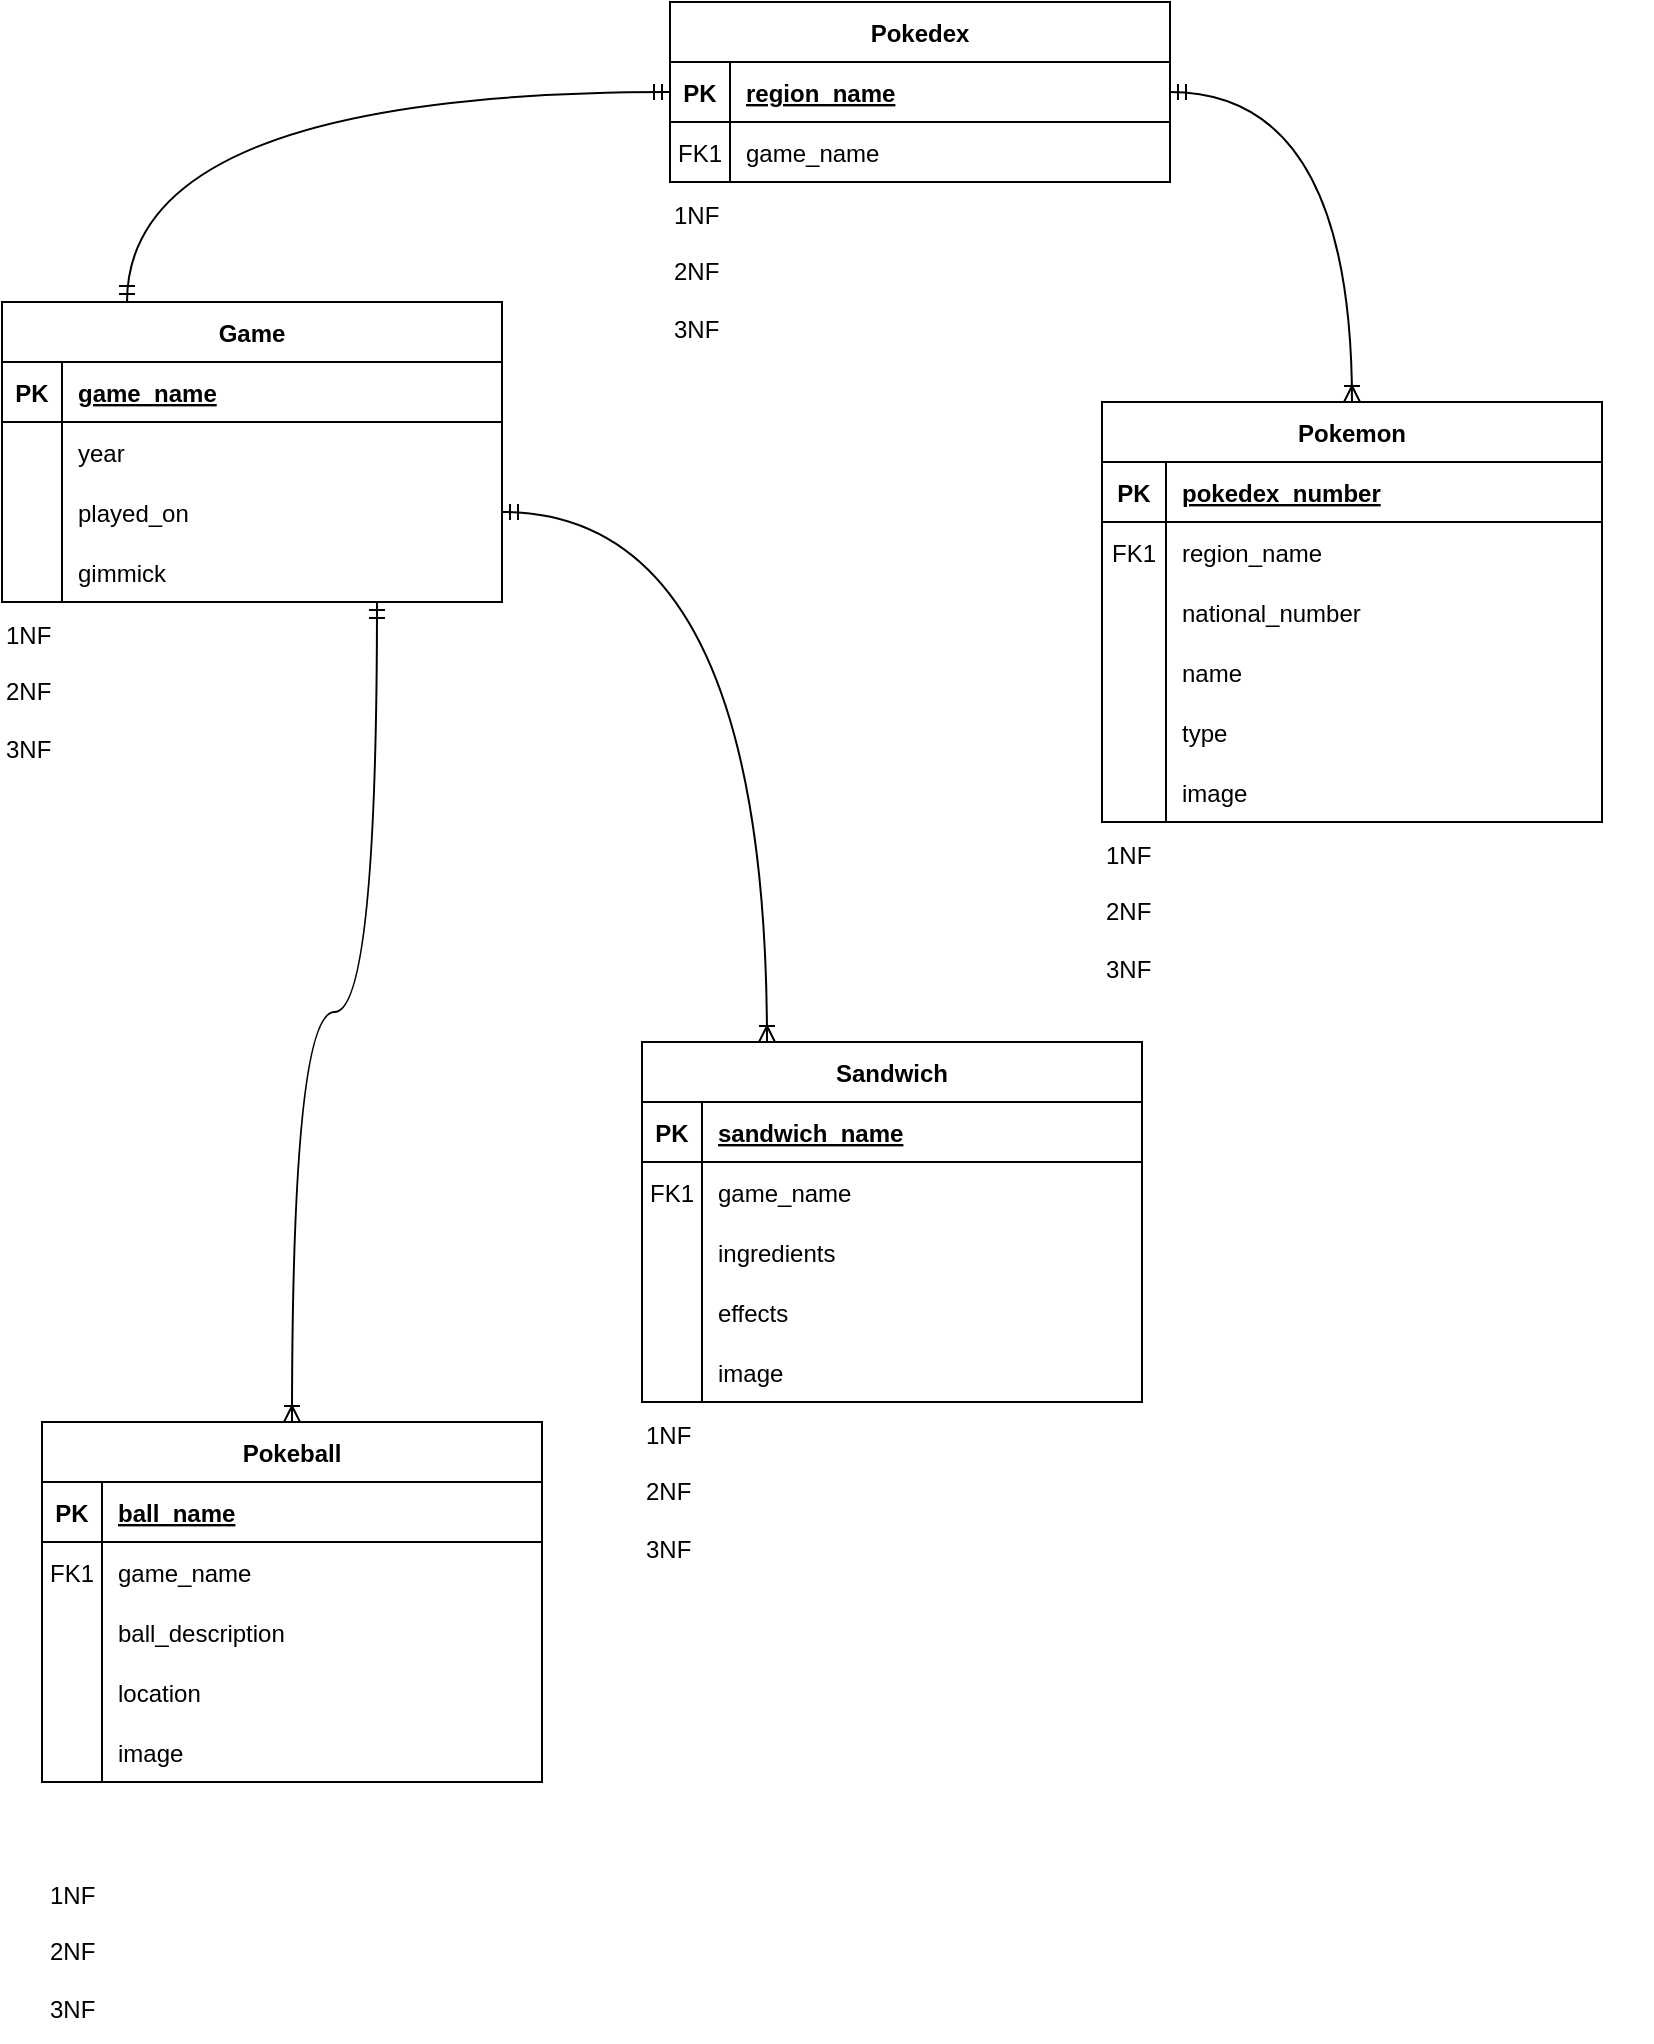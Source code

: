 <mxfile version="20.8.16" type="device"><diagram id="R2lEEEUBdFMjLlhIrx00" name="Page-1"><mxGraphModel dx="1908" dy="1434" grid="1" gridSize="10" guides="1" tooltips="1" connect="1" arrows="1" fold="1" page="1" pageScale="1" pageWidth="850" pageHeight="1100" math="0" shadow="0" extFonts="Permanent Marker^https://fonts.googleapis.com/css?family=Permanent+Marker"><root><mxCell id="0"/><mxCell id="1" parent="0"/><mxCell id="LF2qA4TFk4raXWjso5LH-1" value="Pokedex" style="shape=table;startSize=30;container=1;collapsible=1;childLayout=tableLayout;fixedRows=1;rowLines=0;fontStyle=1;align=center;resizeLast=1;" vertex="1" parent="1"><mxGeometry x="364" y="10" width="250" height="90" as="geometry"/></mxCell><mxCell id="LF2qA4TFk4raXWjso5LH-2" value="" style="shape=partialRectangle;collapsible=0;dropTarget=0;pointerEvents=0;fillColor=none;points=[[0,0.5],[1,0.5]];portConstraint=eastwest;top=0;left=0;right=0;bottom=1;" vertex="1" parent="LF2qA4TFk4raXWjso5LH-1"><mxGeometry y="30" width="250" height="30" as="geometry"/></mxCell><mxCell id="LF2qA4TFk4raXWjso5LH-3" value="PK" style="shape=partialRectangle;overflow=hidden;connectable=0;fillColor=none;top=0;left=0;bottom=0;right=0;fontStyle=1;" vertex="1" parent="LF2qA4TFk4raXWjso5LH-2"><mxGeometry width="30" height="30" as="geometry"><mxRectangle width="30" height="30" as="alternateBounds"/></mxGeometry></mxCell><mxCell id="LF2qA4TFk4raXWjso5LH-4" value="region_name" style="shape=partialRectangle;overflow=hidden;connectable=0;fillColor=none;top=0;left=0;bottom=0;right=0;align=left;spacingLeft=6;fontStyle=5;" vertex="1" parent="LF2qA4TFk4raXWjso5LH-2"><mxGeometry x="30" width="220" height="30" as="geometry"><mxRectangle width="220" height="30" as="alternateBounds"/></mxGeometry></mxCell><mxCell id="LF2qA4TFk4raXWjso5LH-5" value="" style="shape=partialRectangle;collapsible=0;dropTarget=0;pointerEvents=0;fillColor=none;points=[[0,0.5],[1,0.5]];portConstraint=eastwest;top=0;left=0;right=0;bottom=0;" vertex="1" parent="LF2qA4TFk4raXWjso5LH-1"><mxGeometry y="60" width="250" height="30" as="geometry"/></mxCell><mxCell id="LF2qA4TFk4raXWjso5LH-6" value="FK1" style="shape=partialRectangle;overflow=hidden;connectable=0;fillColor=none;top=0;left=0;bottom=0;right=0;" vertex="1" parent="LF2qA4TFk4raXWjso5LH-5"><mxGeometry width="30" height="30" as="geometry"><mxRectangle width="30" height="30" as="alternateBounds"/></mxGeometry></mxCell><mxCell id="LF2qA4TFk4raXWjso5LH-7" value="game_name" style="shape=partialRectangle;overflow=hidden;connectable=0;fillColor=none;top=0;left=0;bottom=0;right=0;align=left;spacingLeft=6;" vertex="1" parent="LF2qA4TFk4raXWjso5LH-5"><mxGeometry x="30" width="220" height="30" as="geometry"><mxRectangle width="220" height="30" as="alternateBounds"/></mxGeometry></mxCell><object label="Pokemon" pokemon="" id="LF2qA4TFk4raXWjso5LH-8"><mxCell style="shape=table;startSize=30;container=1;collapsible=1;childLayout=tableLayout;fixedRows=1;rowLines=0;fontStyle=1;align=center;resizeLast=1;" vertex="1" parent="1"><mxGeometry x="580" y="210" width="250" height="210" as="geometry"><mxRectangle x="558" y="191" width="90" height="30" as="alternateBounds"/></mxGeometry></mxCell></object><mxCell id="LF2qA4TFk4raXWjso5LH-9" value="" style="shape=partialRectangle;collapsible=0;dropTarget=0;pointerEvents=0;fillColor=none;points=[[0,0.5],[1,0.5]];portConstraint=eastwest;top=0;left=0;right=0;bottom=1;" vertex="1" parent="LF2qA4TFk4raXWjso5LH-8"><mxGeometry y="30" width="250" height="30" as="geometry"/></mxCell><mxCell id="LF2qA4TFk4raXWjso5LH-10" value="PK" style="shape=partialRectangle;overflow=hidden;connectable=0;fillColor=none;top=0;left=0;bottom=0;right=0;fontStyle=1;" vertex="1" parent="LF2qA4TFk4raXWjso5LH-9"><mxGeometry width="32.0" height="30" as="geometry"><mxRectangle width="32.0" height="30" as="alternateBounds"/></mxGeometry></mxCell><mxCell id="LF2qA4TFk4raXWjso5LH-11" value="pokedex_number" style="shape=partialRectangle;overflow=hidden;connectable=0;fillColor=none;top=0;left=0;bottom=0;right=0;align=left;spacingLeft=6;fontStyle=5;" vertex="1" parent="LF2qA4TFk4raXWjso5LH-9"><mxGeometry x="32.0" width="218.0" height="30" as="geometry"><mxRectangle width="218.0" height="30" as="alternateBounds"/></mxGeometry></mxCell><mxCell id="LF2qA4TFk4raXWjso5LH-12" value="" style="shape=partialRectangle;collapsible=0;dropTarget=0;pointerEvents=0;fillColor=none;points=[[0,0.5],[1,0.5]];portConstraint=eastwest;top=0;left=0;right=0;bottom=0;" vertex="1" parent="LF2qA4TFk4raXWjso5LH-8"><mxGeometry y="60" width="250" height="30" as="geometry"/></mxCell><mxCell id="LF2qA4TFk4raXWjso5LH-13" value="FK1" style="shape=partialRectangle;overflow=hidden;connectable=0;fillColor=none;top=0;left=0;bottom=0;right=0;" vertex="1" parent="LF2qA4TFk4raXWjso5LH-12"><mxGeometry width="32.0" height="30" as="geometry"><mxRectangle width="32.0" height="30" as="alternateBounds"/></mxGeometry></mxCell><mxCell id="LF2qA4TFk4raXWjso5LH-14" value="region_name" style="shape=partialRectangle;overflow=hidden;connectable=0;fillColor=none;top=0;left=0;bottom=0;right=0;align=left;spacingLeft=6;" vertex="1" parent="LF2qA4TFk4raXWjso5LH-12"><mxGeometry x="32.0" width="218.0" height="30" as="geometry"><mxRectangle width="218.0" height="30" as="alternateBounds"/></mxGeometry></mxCell><mxCell id="LF2qA4TFk4raXWjso5LH-15" style="shape=partialRectangle;collapsible=0;dropTarget=0;pointerEvents=0;fillColor=none;points=[[0,0.5],[1,0.5]];portConstraint=eastwest;top=0;left=0;right=0;bottom=0;" vertex="1" parent="LF2qA4TFk4raXWjso5LH-8"><mxGeometry y="90" width="250" height="30" as="geometry"/></mxCell><mxCell id="LF2qA4TFk4raXWjso5LH-16" style="shape=partialRectangle;overflow=hidden;connectable=0;fillColor=none;top=0;left=0;bottom=0;right=0;" vertex="1" parent="LF2qA4TFk4raXWjso5LH-15"><mxGeometry width="32.0" height="30" as="geometry"><mxRectangle width="32.0" height="30" as="alternateBounds"/></mxGeometry></mxCell><mxCell id="LF2qA4TFk4raXWjso5LH-17" value="national_number" style="shape=partialRectangle;overflow=hidden;connectable=0;fillColor=none;top=0;left=0;bottom=0;right=0;align=left;spacingLeft=6;" vertex="1" parent="LF2qA4TFk4raXWjso5LH-15"><mxGeometry x="32.0" width="218.0" height="30" as="geometry"><mxRectangle width="218.0" height="30" as="alternateBounds"/></mxGeometry></mxCell><mxCell id="LF2qA4TFk4raXWjso5LH-18" style="shape=partialRectangle;collapsible=0;dropTarget=0;pointerEvents=0;fillColor=none;points=[[0,0.5],[1,0.5]];portConstraint=eastwest;top=0;left=0;right=0;bottom=0;" vertex="1" parent="LF2qA4TFk4raXWjso5LH-8"><mxGeometry y="120" width="250" height="30" as="geometry"/></mxCell><mxCell id="LF2qA4TFk4raXWjso5LH-19" style="shape=partialRectangle;overflow=hidden;connectable=0;fillColor=none;top=0;left=0;bottom=0;right=0;" vertex="1" parent="LF2qA4TFk4raXWjso5LH-18"><mxGeometry width="32.0" height="30" as="geometry"><mxRectangle width="32.0" height="30" as="alternateBounds"/></mxGeometry></mxCell><mxCell id="LF2qA4TFk4raXWjso5LH-20" value="name" style="shape=partialRectangle;overflow=hidden;connectable=0;fillColor=none;top=0;left=0;bottom=0;right=0;align=left;spacingLeft=6;" vertex="1" parent="LF2qA4TFk4raXWjso5LH-18"><mxGeometry x="32.0" width="218.0" height="30" as="geometry"><mxRectangle width="218.0" height="30" as="alternateBounds"/></mxGeometry></mxCell><mxCell id="LF2qA4TFk4raXWjso5LH-21" value="" style="shape=partialRectangle;collapsible=0;dropTarget=0;pointerEvents=0;fillColor=none;points=[[0,0.5],[1,0.5]];portConstraint=eastwest;top=0;left=0;right=0;bottom=0;" vertex="1" parent="LF2qA4TFk4raXWjso5LH-8"><mxGeometry y="150" width="250" height="30" as="geometry"/></mxCell><mxCell id="LF2qA4TFk4raXWjso5LH-22" value="" style="shape=partialRectangle;overflow=hidden;connectable=0;fillColor=none;top=0;left=0;bottom=0;right=0;" vertex="1" parent="LF2qA4TFk4raXWjso5LH-21"><mxGeometry width="32.0" height="30" as="geometry"><mxRectangle width="32.0" height="30" as="alternateBounds"/></mxGeometry></mxCell><mxCell id="LF2qA4TFk4raXWjso5LH-23" value="type" style="shape=partialRectangle;overflow=hidden;connectable=0;fillColor=none;top=0;left=0;bottom=0;right=0;align=left;spacingLeft=6;" vertex="1" parent="LF2qA4TFk4raXWjso5LH-21"><mxGeometry x="32.0" width="218.0" height="30" as="geometry"><mxRectangle width="218.0" height="30" as="alternateBounds"/></mxGeometry></mxCell><mxCell id="LF2qA4TFk4raXWjso5LH-24" style="shape=partialRectangle;collapsible=0;dropTarget=0;pointerEvents=0;fillColor=none;points=[[0,0.5],[1,0.5]];portConstraint=eastwest;top=0;left=0;right=0;bottom=0;" vertex="1" parent="LF2qA4TFk4raXWjso5LH-8"><mxGeometry y="180" width="250" height="30" as="geometry"/></mxCell><mxCell id="LF2qA4TFk4raXWjso5LH-25" style="shape=partialRectangle;overflow=hidden;connectable=0;fillColor=none;top=0;left=0;bottom=0;right=0;" vertex="1" parent="LF2qA4TFk4raXWjso5LH-24"><mxGeometry width="32.0" height="30" as="geometry"><mxRectangle width="32.0" height="30" as="alternateBounds"/></mxGeometry></mxCell><mxCell id="LF2qA4TFk4raXWjso5LH-26" value="image" style="shape=partialRectangle;overflow=hidden;connectable=0;fillColor=none;top=0;left=0;bottom=0;right=0;align=left;spacingLeft=6;" vertex="1" parent="LF2qA4TFk4raXWjso5LH-24"><mxGeometry x="32.0" width="218.0" height="30" as="geometry"><mxRectangle width="218.0" height="30" as="alternateBounds"/></mxGeometry></mxCell><mxCell id="LF2qA4TFk4raXWjso5LH-27" value="Pokeball" style="shape=table;startSize=30;container=1;collapsible=1;childLayout=tableLayout;fixedRows=1;rowLines=0;fontStyle=1;align=center;resizeLast=1;" vertex="1" parent="1"><mxGeometry x="50" y="720" width="250" height="180" as="geometry"/></mxCell><mxCell id="LF2qA4TFk4raXWjso5LH-28" value="" style="shape=partialRectangle;collapsible=0;dropTarget=0;pointerEvents=0;fillColor=none;points=[[0,0.5],[1,0.5]];portConstraint=eastwest;top=0;left=0;right=0;bottom=1;" vertex="1" parent="LF2qA4TFk4raXWjso5LH-27"><mxGeometry y="30" width="250" height="30" as="geometry"/></mxCell><mxCell id="LF2qA4TFk4raXWjso5LH-29" value="PK" style="shape=partialRectangle;overflow=hidden;connectable=0;fillColor=none;top=0;left=0;bottom=0;right=0;fontStyle=1;" vertex="1" parent="LF2qA4TFk4raXWjso5LH-28"><mxGeometry width="30" height="30" as="geometry"><mxRectangle width="30" height="30" as="alternateBounds"/></mxGeometry></mxCell><mxCell id="LF2qA4TFk4raXWjso5LH-30" value="ball_name" style="shape=partialRectangle;overflow=hidden;connectable=0;fillColor=none;top=0;left=0;bottom=0;right=0;align=left;spacingLeft=6;fontStyle=5;" vertex="1" parent="LF2qA4TFk4raXWjso5LH-28"><mxGeometry x="30" width="220" height="30" as="geometry"><mxRectangle width="220" height="30" as="alternateBounds"/></mxGeometry></mxCell><mxCell id="LF2qA4TFk4raXWjso5LH-31" value="" style="shape=partialRectangle;collapsible=0;dropTarget=0;pointerEvents=0;fillColor=none;points=[[0,0.5],[1,0.5]];portConstraint=eastwest;top=0;left=0;right=0;bottom=0;" vertex="1" parent="LF2qA4TFk4raXWjso5LH-27"><mxGeometry y="60" width="250" height="30" as="geometry"/></mxCell><mxCell id="LF2qA4TFk4raXWjso5LH-32" value="FK1" style="shape=partialRectangle;overflow=hidden;connectable=0;fillColor=none;top=0;left=0;bottom=0;right=0;" vertex="1" parent="LF2qA4TFk4raXWjso5LH-31"><mxGeometry width="30" height="30" as="geometry"><mxRectangle width="30" height="30" as="alternateBounds"/></mxGeometry></mxCell><mxCell id="LF2qA4TFk4raXWjso5LH-33" value="game_name" style="shape=partialRectangle;overflow=hidden;connectable=0;fillColor=none;top=0;left=0;bottom=0;right=0;align=left;spacingLeft=6;" vertex="1" parent="LF2qA4TFk4raXWjso5LH-31"><mxGeometry x="30" width="220" height="30" as="geometry"><mxRectangle width="220" height="30" as="alternateBounds"/></mxGeometry></mxCell><mxCell id="LF2qA4TFk4raXWjso5LH-34" style="shape=partialRectangle;collapsible=0;dropTarget=0;pointerEvents=0;fillColor=none;points=[[0,0.5],[1,0.5]];portConstraint=eastwest;top=0;left=0;right=0;bottom=0;" vertex="1" parent="LF2qA4TFk4raXWjso5LH-27"><mxGeometry y="90" width="250" height="30" as="geometry"/></mxCell><mxCell id="LF2qA4TFk4raXWjso5LH-35" style="shape=partialRectangle;overflow=hidden;connectable=0;fillColor=none;top=0;left=0;bottom=0;right=0;" vertex="1" parent="LF2qA4TFk4raXWjso5LH-34"><mxGeometry width="30" height="30" as="geometry"><mxRectangle width="30" height="30" as="alternateBounds"/></mxGeometry></mxCell><mxCell id="LF2qA4TFk4raXWjso5LH-36" value="ball_description" style="shape=partialRectangle;overflow=hidden;connectable=0;fillColor=none;top=0;left=0;bottom=0;right=0;align=left;spacingLeft=6;" vertex="1" parent="LF2qA4TFk4raXWjso5LH-34"><mxGeometry x="30" width="220" height="30" as="geometry"><mxRectangle width="220" height="30" as="alternateBounds"/></mxGeometry></mxCell><mxCell id="LF2qA4TFk4raXWjso5LH-37" style="shape=partialRectangle;collapsible=0;dropTarget=0;pointerEvents=0;fillColor=none;points=[[0,0.5],[1,0.5]];portConstraint=eastwest;top=0;left=0;right=0;bottom=0;" vertex="1" parent="LF2qA4TFk4raXWjso5LH-27"><mxGeometry y="120" width="250" height="30" as="geometry"/></mxCell><mxCell id="LF2qA4TFk4raXWjso5LH-38" style="shape=partialRectangle;overflow=hidden;connectable=0;fillColor=none;top=0;left=0;bottom=0;right=0;" vertex="1" parent="LF2qA4TFk4raXWjso5LH-37"><mxGeometry width="30" height="30" as="geometry"><mxRectangle width="30" height="30" as="alternateBounds"/></mxGeometry></mxCell><mxCell id="LF2qA4TFk4raXWjso5LH-39" value="location" style="shape=partialRectangle;overflow=hidden;connectable=0;fillColor=none;top=0;left=0;bottom=0;right=0;align=left;spacingLeft=6;" vertex="1" parent="LF2qA4TFk4raXWjso5LH-37"><mxGeometry x="30" width="220" height="30" as="geometry"><mxRectangle width="220" height="30" as="alternateBounds"/></mxGeometry></mxCell><mxCell id="LF2qA4TFk4raXWjso5LH-40" style="shape=partialRectangle;collapsible=0;dropTarget=0;pointerEvents=0;fillColor=none;points=[[0,0.5],[1,0.5]];portConstraint=eastwest;top=0;left=0;right=0;bottom=0;" vertex="1" parent="LF2qA4TFk4raXWjso5LH-27"><mxGeometry y="150" width="250" height="30" as="geometry"/></mxCell><mxCell id="LF2qA4TFk4raXWjso5LH-41" style="shape=partialRectangle;overflow=hidden;connectable=0;fillColor=none;top=0;left=0;bottom=0;right=0;" vertex="1" parent="LF2qA4TFk4raXWjso5LH-40"><mxGeometry width="30" height="30" as="geometry"><mxRectangle width="30" height="30" as="alternateBounds"/></mxGeometry></mxCell><mxCell id="LF2qA4TFk4raXWjso5LH-42" value="image" style="shape=partialRectangle;overflow=hidden;connectable=0;fillColor=none;top=0;left=0;bottom=0;right=0;align=left;spacingLeft=6;" vertex="1" parent="LF2qA4TFk4raXWjso5LH-40"><mxGeometry x="30" width="220" height="30" as="geometry"><mxRectangle width="220" height="30" as="alternateBounds"/></mxGeometry></mxCell><mxCell id="LF2qA4TFk4raXWjso5LH-43" style="edgeStyle=orthogonalEdgeStyle;curved=1;rounded=0;orthogonalLoop=1;jettySize=auto;html=1;exitX=0.25;exitY=0;exitDx=0;exitDy=0;entryX=0;entryY=0.5;entryDx=0;entryDy=0;startArrow=ERmandOne;startFill=0;endArrow=ERmandOne;endFill=0;" edge="1" parent="1" source="LF2qA4TFk4raXWjso5LH-45" target="LF2qA4TFk4raXWjso5LH-2"><mxGeometry relative="1" as="geometry"/></mxCell><mxCell id="LF2qA4TFk4raXWjso5LH-44" style="edgeStyle=orthogonalEdgeStyle;curved=1;rounded=0;orthogonalLoop=1;jettySize=auto;html=1;exitX=0.75;exitY=1;exitDx=0;exitDy=0;entryX=0.5;entryY=0;entryDx=0;entryDy=0;fontSize=12;startArrow=ERmandOne;startFill=0;endArrow=ERoneToMany;endFill=0;" edge="1" parent="1" source="LF2qA4TFk4raXWjso5LH-45" target="LF2qA4TFk4raXWjso5LH-27"><mxGeometry relative="1" as="geometry"><mxPoint x="212.0" y="664" as="targetPoint"/></mxGeometry></mxCell><mxCell id="LF2qA4TFk4raXWjso5LH-45" value="Game" style="shape=table;startSize=30;container=1;collapsible=1;childLayout=tableLayout;fixedRows=1;rowLines=0;fontStyle=1;align=center;resizeLast=1;" vertex="1" parent="1"><mxGeometry x="30" y="160" width="250" height="150" as="geometry"/></mxCell><mxCell id="LF2qA4TFk4raXWjso5LH-46" value="" style="shape=partialRectangle;collapsible=0;dropTarget=0;pointerEvents=0;fillColor=none;points=[[0,0.5],[1,0.5]];portConstraint=eastwest;top=0;left=0;right=0;bottom=1;" vertex="1" parent="LF2qA4TFk4raXWjso5LH-45"><mxGeometry y="30" width="250" height="30" as="geometry"/></mxCell><mxCell id="LF2qA4TFk4raXWjso5LH-47" value="PK" style="shape=partialRectangle;overflow=hidden;connectable=0;fillColor=none;top=0;left=0;bottom=0;right=0;fontStyle=1;" vertex="1" parent="LF2qA4TFk4raXWjso5LH-46"><mxGeometry width="30" height="30" as="geometry"><mxRectangle width="30" height="30" as="alternateBounds"/></mxGeometry></mxCell><mxCell id="LF2qA4TFk4raXWjso5LH-48" value="game_name" style="shape=partialRectangle;overflow=hidden;connectable=0;fillColor=none;top=0;left=0;bottom=0;right=0;align=left;spacingLeft=6;fontStyle=5;" vertex="1" parent="LF2qA4TFk4raXWjso5LH-46"><mxGeometry x="30" width="220" height="30" as="geometry"><mxRectangle width="220" height="30" as="alternateBounds"/></mxGeometry></mxCell><mxCell id="LF2qA4TFk4raXWjso5LH-49" value="" style="shape=partialRectangle;collapsible=0;dropTarget=0;pointerEvents=0;fillColor=none;points=[[0,0.5],[1,0.5]];portConstraint=eastwest;top=0;left=0;right=0;bottom=0;" vertex="1" parent="LF2qA4TFk4raXWjso5LH-45"><mxGeometry y="60" width="250" height="30" as="geometry"/></mxCell><mxCell id="LF2qA4TFk4raXWjso5LH-50" value="" style="shape=partialRectangle;overflow=hidden;connectable=0;fillColor=none;top=0;left=0;bottom=0;right=0;" vertex="1" parent="LF2qA4TFk4raXWjso5LH-49"><mxGeometry width="30" height="30" as="geometry"><mxRectangle width="30" height="30" as="alternateBounds"/></mxGeometry></mxCell><mxCell id="LF2qA4TFk4raXWjso5LH-51" value="year" style="shape=partialRectangle;overflow=hidden;connectable=0;fillColor=none;top=0;left=0;bottom=0;right=0;align=left;spacingLeft=6;" vertex="1" parent="LF2qA4TFk4raXWjso5LH-49"><mxGeometry x="30" width="220" height="30" as="geometry"><mxRectangle width="220" height="30" as="alternateBounds"/></mxGeometry></mxCell><mxCell id="LF2qA4TFk4raXWjso5LH-52" style="shape=partialRectangle;collapsible=0;dropTarget=0;pointerEvents=0;fillColor=none;points=[[0,0.5],[1,0.5]];portConstraint=eastwest;top=0;left=0;right=0;bottom=0;" vertex="1" parent="LF2qA4TFk4raXWjso5LH-45"><mxGeometry y="90" width="250" height="30" as="geometry"/></mxCell><mxCell id="LF2qA4TFk4raXWjso5LH-53" style="shape=partialRectangle;overflow=hidden;connectable=0;fillColor=none;top=0;left=0;bottom=0;right=0;" vertex="1" parent="LF2qA4TFk4raXWjso5LH-52"><mxGeometry width="30" height="30" as="geometry"><mxRectangle width="30" height="30" as="alternateBounds"/></mxGeometry></mxCell><mxCell id="LF2qA4TFk4raXWjso5LH-54" value="played_on" style="shape=partialRectangle;overflow=hidden;connectable=0;fillColor=none;top=0;left=0;bottom=0;right=0;align=left;spacingLeft=6;" vertex="1" parent="LF2qA4TFk4raXWjso5LH-52"><mxGeometry x="30" width="220" height="30" as="geometry"><mxRectangle width="220" height="30" as="alternateBounds"/></mxGeometry></mxCell><mxCell id="LF2qA4TFk4raXWjso5LH-55" style="shape=partialRectangle;collapsible=0;dropTarget=0;pointerEvents=0;fillColor=none;points=[[0,0.5],[1,0.5]];portConstraint=eastwest;top=0;left=0;right=0;bottom=0;" vertex="1" parent="LF2qA4TFk4raXWjso5LH-45"><mxGeometry y="120" width="250" height="30" as="geometry"/></mxCell><mxCell id="LF2qA4TFk4raXWjso5LH-56" style="shape=partialRectangle;overflow=hidden;connectable=0;fillColor=none;top=0;left=0;bottom=0;right=0;" vertex="1" parent="LF2qA4TFk4raXWjso5LH-55"><mxGeometry width="30" height="30" as="geometry"><mxRectangle width="30" height="30" as="alternateBounds"/></mxGeometry></mxCell><mxCell id="LF2qA4TFk4raXWjso5LH-57" value="gimmick" style="shape=partialRectangle;overflow=hidden;connectable=0;fillColor=none;top=0;left=0;bottom=0;right=0;align=left;spacingLeft=6;" vertex="1" parent="LF2qA4TFk4raXWjso5LH-55"><mxGeometry x="30" width="220" height="30" as="geometry"><mxRectangle width="220" height="30" as="alternateBounds"/></mxGeometry></mxCell><mxCell id="LF2qA4TFk4raXWjso5LH-58" style="edgeStyle=orthogonalEdgeStyle;curved=1;rounded=0;orthogonalLoop=1;jettySize=auto;html=1;exitX=1;exitY=0.5;exitDx=0;exitDy=0;entryX=0.5;entryY=0;entryDx=0;entryDy=0;fontSize=12;startArrow=ERmandOne;startFill=0;endArrow=ERoneToMany;endFill=0;" edge="1" parent="1" source="LF2qA4TFk4raXWjso5LH-2" target="LF2qA4TFk4raXWjso5LH-8"><mxGeometry relative="1" as="geometry"><mxPoint x="609.5" y="403" as="targetPoint"/></mxGeometry></mxCell><mxCell id="LF2qA4TFk4raXWjso5LH-59" value="Sandwich" style="shape=table;startSize=30;container=1;collapsible=1;childLayout=tableLayout;fixedRows=1;rowLines=0;fontStyle=1;align=center;resizeLast=1;" vertex="1" parent="1"><mxGeometry x="350" y="530" width="250" height="180" as="geometry"/></mxCell><mxCell id="LF2qA4TFk4raXWjso5LH-60" value="" style="shape=partialRectangle;collapsible=0;dropTarget=0;pointerEvents=0;fillColor=none;points=[[0,0.5],[1,0.5]];portConstraint=eastwest;top=0;left=0;right=0;bottom=1;" vertex="1" parent="LF2qA4TFk4raXWjso5LH-59"><mxGeometry y="30" width="250" height="30" as="geometry"/></mxCell><mxCell id="LF2qA4TFk4raXWjso5LH-61" value="PK" style="shape=partialRectangle;overflow=hidden;connectable=0;fillColor=none;top=0;left=0;bottom=0;right=0;fontStyle=1;" vertex="1" parent="LF2qA4TFk4raXWjso5LH-60"><mxGeometry width="30" height="30" as="geometry"><mxRectangle width="30" height="30" as="alternateBounds"/></mxGeometry></mxCell><mxCell id="LF2qA4TFk4raXWjso5LH-62" value="sandwich_name" style="shape=partialRectangle;overflow=hidden;connectable=0;fillColor=none;top=0;left=0;bottom=0;right=0;align=left;spacingLeft=6;fontStyle=5;" vertex="1" parent="LF2qA4TFk4raXWjso5LH-60"><mxGeometry x="30" width="220" height="30" as="geometry"><mxRectangle width="220" height="30" as="alternateBounds"/></mxGeometry></mxCell><mxCell id="LF2qA4TFk4raXWjso5LH-63" value="" style="shape=partialRectangle;collapsible=0;dropTarget=0;pointerEvents=0;fillColor=none;points=[[0,0.5],[1,0.5]];portConstraint=eastwest;top=0;left=0;right=0;bottom=0;" vertex="1" parent="LF2qA4TFk4raXWjso5LH-59"><mxGeometry y="60" width="250" height="30" as="geometry"/></mxCell><mxCell id="LF2qA4TFk4raXWjso5LH-64" value="FK1" style="shape=partialRectangle;overflow=hidden;connectable=0;fillColor=none;top=0;left=0;bottom=0;right=0;" vertex="1" parent="LF2qA4TFk4raXWjso5LH-63"><mxGeometry width="30" height="30" as="geometry"><mxRectangle width="30" height="30" as="alternateBounds"/></mxGeometry></mxCell><mxCell id="LF2qA4TFk4raXWjso5LH-65" value="game_name" style="shape=partialRectangle;overflow=hidden;connectable=0;fillColor=none;top=0;left=0;bottom=0;right=0;align=left;spacingLeft=6;" vertex="1" parent="LF2qA4TFk4raXWjso5LH-63"><mxGeometry x="30" width="220" height="30" as="geometry"><mxRectangle width="220" height="30" as="alternateBounds"/></mxGeometry></mxCell><mxCell id="LF2qA4TFk4raXWjso5LH-66" style="shape=partialRectangle;collapsible=0;dropTarget=0;pointerEvents=0;fillColor=none;points=[[0,0.5],[1,0.5]];portConstraint=eastwest;top=0;left=0;right=0;bottom=0;" vertex="1" parent="LF2qA4TFk4raXWjso5LH-59"><mxGeometry y="90" width="250" height="30" as="geometry"/></mxCell><mxCell id="LF2qA4TFk4raXWjso5LH-67" style="shape=partialRectangle;overflow=hidden;connectable=0;fillColor=none;top=0;left=0;bottom=0;right=0;" vertex="1" parent="LF2qA4TFk4raXWjso5LH-66"><mxGeometry width="30" height="30" as="geometry"><mxRectangle width="30" height="30" as="alternateBounds"/></mxGeometry></mxCell><mxCell id="LF2qA4TFk4raXWjso5LH-68" value="ingredients" style="shape=partialRectangle;overflow=hidden;connectable=0;fillColor=none;top=0;left=0;bottom=0;right=0;align=left;spacingLeft=6;" vertex="1" parent="LF2qA4TFk4raXWjso5LH-66"><mxGeometry x="30" width="220" height="30" as="geometry"><mxRectangle width="220" height="30" as="alternateBounds"/></mxGeometry></mxCell><mxCell id="LF2qA4TFk4raXWjso5LH-69" style="shape=partialRectangle;collapsible=0;dropTarget=0;pointerEvents=0;fillColor=none;points=[[0,0.5],[1,0.5]];portConstraint=eastwest;top=0;left=0;right=0;bottom=0;" vertex="1" parent="LF2qA4TFk4raXWjso5LH-59"><mxGeometry y="120" width="250" height="30" as="geometry"/></mxCell><mxCell id="LF2qA4TFk4raXWjso5LH-70" style="shape=partialRectangle;overflow=hidden;connectable=0;fillColor=none;top=0;left=0;bottom=0;right=0;" vertex="1" parent="LF2qA4TFk4raXWjso5LH-69"><mxGeometry width="30" height="30" as="geometry"><mxRectangle width="30" height="30" as="alternateBounds"/></mxGeometry></mxCell><mxCell id="LF2qA4TFk4raXWjso5LH-71" value="effects" style="shape=partialRectangle;overflow=hidden;connectable=0;fillColor=none;top=0;left=0;bottom=0;right=0;align=left;spacingLeft=6;" vertex="1" parent="LF2qA4TFk4raXWjso5LH-69"><mxGeometry x="30" width="220" height="30" as="geometry"><mxRectangle width="220" height="30" as="alternateBounds"/></mxGeometry></mxCell><mxCell id="LF2qA4TFk4raXWjso5LH-72" style="shape=partialRectangle;collapsible=0;dropTarget=0;pointerEvents=0;fillColor=none;points=[[0,0.5],[1,0.5]];portConstraint=eastwest;top=0;left=0;right=0;bottom=0;" vertex="1" parent="LF2qA4TFk4raXWjso5LH-59"><mxGeometry y="150" width="250" height="30" as="geometry"/></mxCell><mxCell id="LF2qA4TFk4raXWjso5LH-73" style="shape=partialRectangle;overflow=hidden;connectable=0;fillColor=none;top=0;left=0;bottom=0;right=0;" vertex="1" parent="LF2qA4TFk4raXWjso5LH-72"><mxGeometry width="30" height="30" as="geometry"><mxRectangle width="30" height="30" as="alternateBounds"/></mxGeometry></mxCell><mxCell id="LF2qA4TFk4raXWjso5LH-74" value="image" style="shape=partialRectangle;overflow=hidden;connectable=0;fillColor=none;top=0;left=0;bottom=0;right=0;align=left;spacingLeft=6;" vertex="1" parent="LF2qA4TFk4raXWjso5LH-72"><mxGeometry x="30" width="220" height="30" as="geometry"><mxRectangle width="220" height="30" as="alternateBounds"/></mxGeometry></mxCell><mxCell id="LF2qA4TFk4raXWjso5LH-75" style="edgeStyle=orthogonalEdgeStyle;curved=1;rounded=0;orthogonalLoop=1;jettySize=auto;html=1;exitX=1;exitY=0.5;exitDx=0;exitDy=0;entryX=0.25;entryY=0;entryDx=0;entryDy=0;fontSize=12;startArrow=ERmandOne;startFill=0;endArrow=ERoneToMany;endFill=0;" edge="1" parent="1" source="LF2qA4TFk4raXWjso5LH-52" target="LF2qA4TFk4raXWjso5LH-59"><mxGeometry relative="1" as="geometry"/></mxCell><mxCell id="LF2qA4TFk4raXWjso5LH-77" value="1NF&lt;br&gt;&lt;br&gt;2NF&lt;br&gt;&lt;br&gt;3NF" style="text;html=1;strokeColor=none;fillColor=none;align=left;verticalAlign=middle;whiteSpace=wrap;rounded=0;spacing=2;" vertex="1" parent="1"><mxGeometry x="52" y="940" width="275" height="90" as="geometry"/></mxCell><mxCell id="LF2qA4TFk4raXWjso5LH-78" value="1NF&lt;br&gt;&lt;br&gt;2NF&lt;br&gt;&lt;br&gt;3NF" style="text;html=1;strokeColor=none;fillColor=none;align=left;verticalAlign=middle;whiteSpace=wrap;rounded=0;spacing=2;" vertex="1" parent="1"><mxGeometry x="30" y="310" width="275" height="90" as="geometry"/></mxCell><mxCell id="LF2qA4TFk4raXWjso5LH-79" value="1NF&lt;br&gt;&lt;br&gt;2NF&lt;br&gt;&lt;br&gt;3NF" style="text;html=1;strokeColor=none;fillColor=none;align=left;verticalAlign=middle;whiteSpace=wrap;rounded=0;spacing=2;" vertex="1" parent="1"><mxGeometry x="364" y="100" width="275" height="90" as="geometry"/></mxCell><mxCell id="LF2qA4TFk4raXWjso5LH-80" value="1NF&lt;br&gt;&lt;br&gt;2NF&lt;br&gt;&lt;br&gt;3NF" style="text;html=1;strokeColor=none;fillColor=none;align=left;verticalAlign=middle;whiteSpace=wrap;rounded=0;spacing=2;" vertex="1" parent="1"><mxGeometry x="580" y="420" width="275" height="90" as="geometry"/></mxCell><mxCell id="LF2qA4TFk4raXWjso5LH-81" value="1NF&lt;br&gt;&lt;br&gt;2NF&lt;br&gt;&lt;br&gt;3NF" style="text;html=1;strokeColor=none;fillColor=none;align=left;verticalAlign=middle;whiteSpace=wrap;rounded=0;spacing=2;" vertex="1" parent="1"><mxGeometry x="350" y="710" width="275" height="90" as="geometry"/></mxCell></root></mxGraphModel></diagram></mxfile>